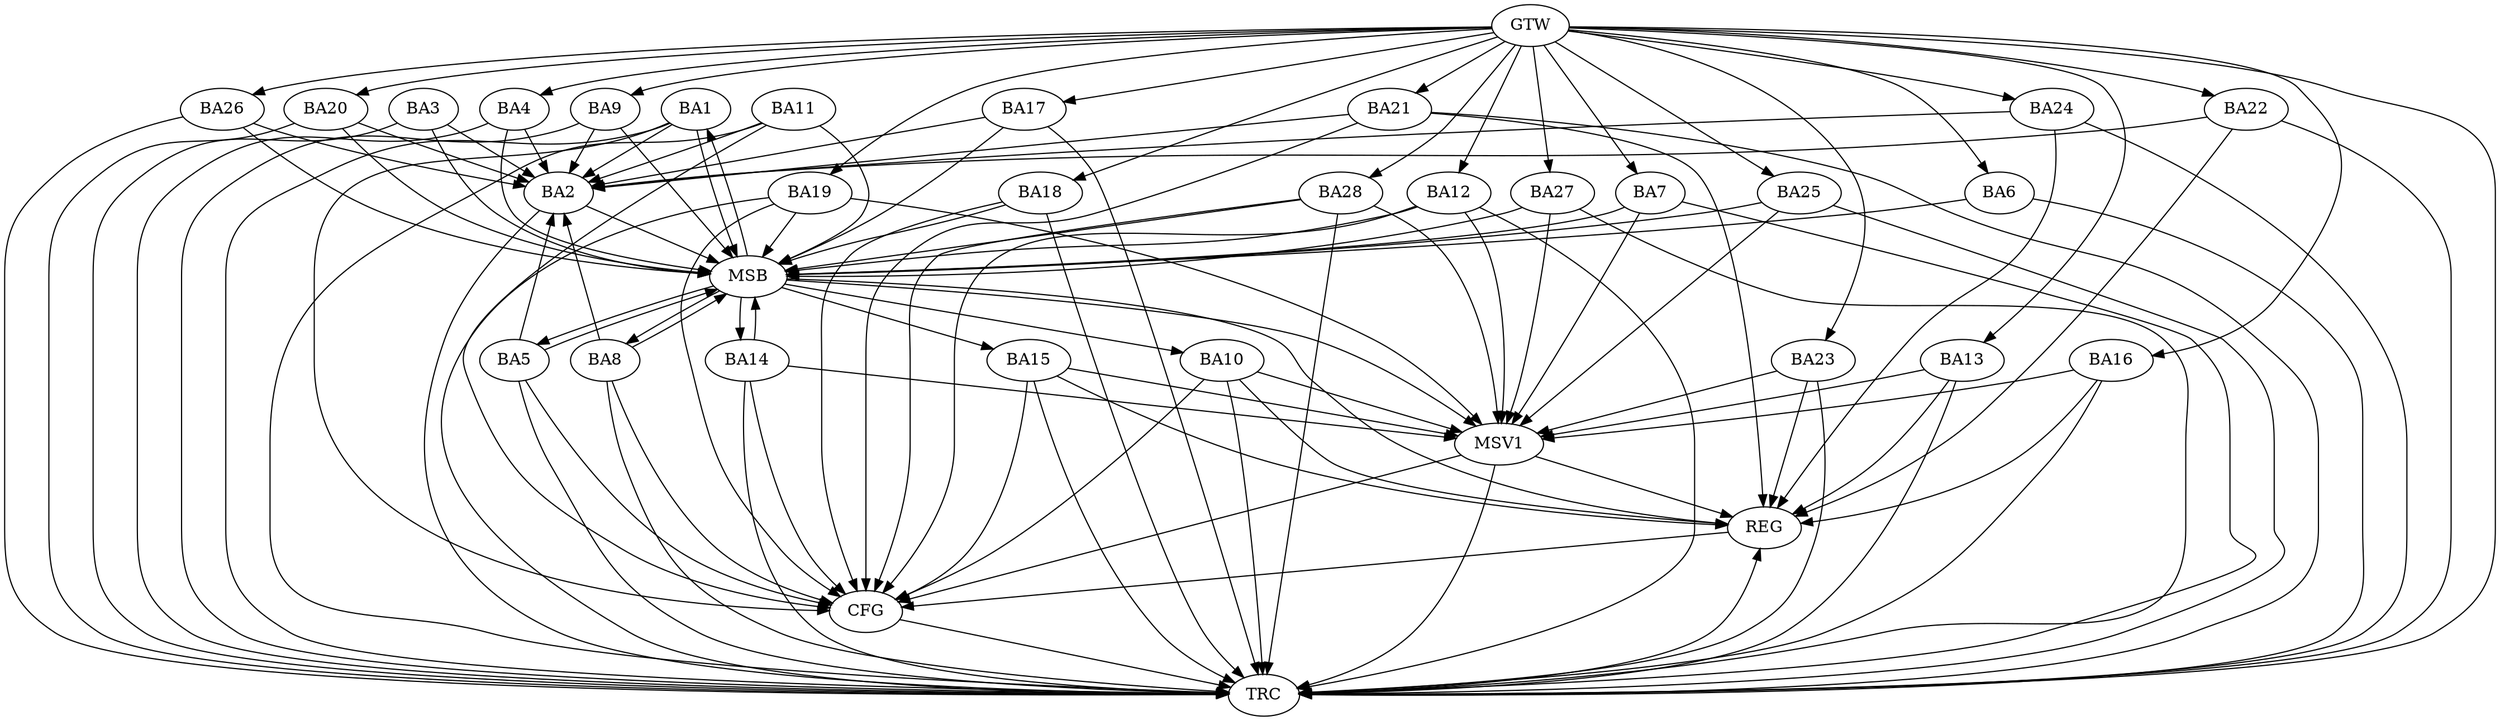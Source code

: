 strict digraph G {
  BA1 [ label="BA1" ];
  BA2 [ label="BA2" ];
  BA3 [ label="BA3" ];
  BA4 [ label="BA4" ];
  BA5 [ label="BA5" ];
  BA6 [ label="BA6" ];
  BA7 [ label="BA7" ];
  BA8 [ label="BA8" ];
  BA9 [ label="BA9" ];
  BA10 [ label="BA10" ];
  BA11 [ label="BA11" ];
  BA12 [ label="BA12" ];
  BA13 [ label="BA13" ];
  BA14 [ label="BA14" ];
  BA15 [ label="BA15" ];
  BA16 [ label="BA16" ];
  BA17 [ label="BA17" ];
  BA18 [ label="BA18" ];
  BA19 [ label="BA19" ];
  BA20 [ label="BA20" ];
  BA21 [ label="BA21" ];
  BA22 [ label="BA22" ];
  BA23 [ label="BA23" ];
  BA24 [ label="BA24" ];
  BA25 [ label="BA25" ];
  BA26 [ label="BA26" ];
  BA27 [ label="BA27" ];
  BA28 [ label="BA28" ];
  GTW [ label="GTW" ];
  REG [ label="REG" ];
  MSB [ label="MSB" ];
  CFG [ label="CFG" ];
  TRC [ label="TRC" ];
  MSV1 [ label="MSV1" ];
  GTW -> BA4;
  GTW -> BA6;
  GTW -> BA7;
  GTW -> BA9;
  GTW -> BA12;
  GTW -> BA13;
  GTW -> BA16;
  GTW -> BA17;
  GTW -> BA18;
  GTW -> BA19;
  GTW -> BA20;
  GTW -> BA21;
  GTW -> BA22;
  GTW -> BA23;
  GTW -> BA24;
  GTW -> BA25;
  GTW -> BA26;
  GTW -> BA27;
  GTW -> BA28;
  BA10 -> REG;
  BA13 -> REG;
  BA15 -> REG;
  BA16 -> REG;
  BA21 -> REG;
  BA22 -> REG;
  BA23 -> REG;
  BA24 -> REG;
  BA1 -> MSB;
  MSB -> REG;
  BA2 -> MSB;
  MSB -> BA1;
  BA3 -> MSB;
  BA4 -> MSB;
  BA5 -> MSB;
  BA6 -> MSB;
  MSB -> BA5;
  BA7 -> MSB;
  BA8 -> MSB;
  BA9 -> MSB;
  BA11 -> MSB;
  BA12 -> MSB;
  BA14 -> MSB;
  BA17 -> MSB;
  BA18 -> MSB;
  MSB -> BA15;
  BA19 -> MSB;
  BA20 -> MSB;
  MSB -> BA8;
  BA25 -> MSB;
  BA26 -> MSB;
  MSB -> BA14;
  BA27 -> MSB;
  BA28 -> MSB;
  MSB -> BA10;
  BA28 -> CFG;
  BA11 -> CFG;
  BA15 -> CFG;
  BA21 -> CFG;
  BA10 -> CFG;
  BA1 -> CFG;
  BA18 -> CFG;
  BA14 -> CFG;
  BA5 -> CFG;
  BA19 -> CFG;
  BA8 -> CFG;
  BA12 -> CFG;
  REG -> CFG;
  BA1 -> TRC;
  BA2 -> TRC;
  BA3 -> TRC;
  BA4 -> TRC;
  BA5 -> TRC;
  BA6 -> TRC;
  BA7 -> TRC;
  BA8 -> TRC;
  BA9 -> TRC;
  BA10 -> TRC;
  BA11 -> TRC;
  BA12 -> TRC;
  BA13 -> TRC;
  BA14 -> TRC;
  BA15 -> TRC;
  BA16 -> TRC;
  BA17 -> TRC;
  BA18 -> TRC;
  BA19 -> TRC;
  BA20 -> TRC;
  BA21 -> TRC;
  BA22 -> TRC;
  BA23 -> TRC;
  BA24 -> TRC;
  BA25 -> TRC;
  BA26 -> TRC;
  BA27 -> TRC;
  BA28 -> TRC;
  GTW -> TRC;
  CFG -> TRC;
  TRC -> REG;
  BA9 -> BA2;
  BA21 -> BA2;
  BA26 -> BA2;
  BA17 -> BA2;
  BA22 -> BA2;
  BA20 -> BA2;
  BA3 -> BA2;
  BA8 -> BA2;
  BA11 -> BA2;
  BA5 -> BA2;
  BA1 -> BA2;
  BA24 -> BA2;
  BA4 -> BA2;
  BA13 -> MSV1;
  BA15 -> MSV1;
  BA16 -> MSV1;
  MSB -> MSV1;
  BA14 -> MSV1;
  BA23 -> MSV1;
  BA7 -> MSV1;
  BA28 -> MSV1;
  BA12 -> MSV1;
  BA25 -> MSV1;
  BA10 -> MSV1;
  BA19 -> MSV1;
  BA27 -> MSV1;
  MSV1 -> REG;
  MSV1 -> TRC;
  MSV1 -> CFG;
}
